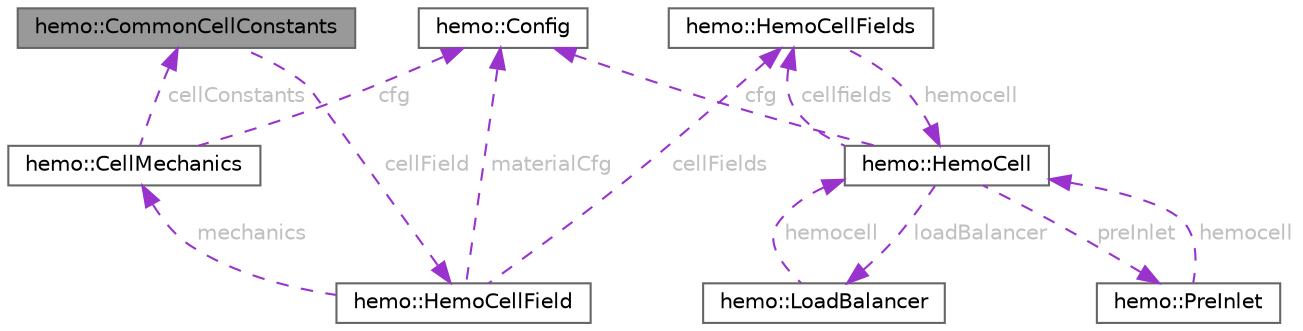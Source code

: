 digraph "hemo::CommonCellConstants"
{
 // LATEX_PDF_SIZE
  bgcolor="transparent";
  edge [fontname=Helvetica,fontsize=10,labelfontname=Helvetica,labelfontsize=10];
  node [fontname=Helvetica,fontsize=10,shape=box,height=0.2,width=0.4];
  Node1 [id="Node000001",label="hemo::CommonCellConstants",height=0.2,width=0.4,color="gray40", fillcolor="grey60", style="filled", fontcolor="black",tooltip=" "];
  Node2 -> Node1 [id="edge1_Node000001_Node000002",dir="back",color="darkorchid3",style="dashed",tooltip=" ",label=" cellField",fontcolor="grey" ];
  Node2 [id="Node000002",label="hemo::HemoCellField",height=0.2,width=0.4,color="gray40", fillcolor="white", style="filled",URL="$classhemo_1_1HemoCellField.html",tooltip=" "];
  Node3 -> Node2 [id="edge2_Node000002_Node000003",dir="back",color="darkorchid3",style="dashed",tooltip=" ",label=" cellFields",fontcolor="grey" ];
  Node3 [id="Node000003",label="hemo::HemoCellFields",height=0.2,width=0.4,color="gray40", fillcolor="white", style="filled",URL="$classhemo_1_1HemoCellFields.html",tooltip=" "];
  Node4 -> Node3 [id="edge3_Node000003_Node000004",dir="back",color="darkorchid3",style="dashed",tooltip=" ",label=" hemocell",fontcolor="grey" ];
  Node4 [id="Node000004",label="hemo::HemoCell",height=0.2,width=0.4,color="gray40", fillcolor="white", style="filled",URL="$classhemo_1_1HemoCell.html",tooltip=" "];
  Node5 -> Node4 [id="edge4_Node000004_Node000005",dir="back",color="darkorchid3",style="dashed",tooltip=" ",label=" preInlet",fontcolor="grey" ];
  Node5 [id="Node000005",label="hemo::PreInlet",height=0.2,width=0.4,color="gray40", fillcolor="white", style="filled",URL="$classhemo_1_1PreInlet.html",tooltip=" "];
  Node4 -> Node5 [id="edge5_Node000005_Node000004",dir="back",color="darkorchid3",style="dashed",tooltip=" ",label=" hemocell",fontcolor="grey" ];
  Node6 -> Node4 [id="edge6_Node000004_Node000006",dir="back",color="darkorchid3",style="dashed",tooltip=" ",label=" loadBalancer",fontcolor="grey" ];
  Node6 [id="Node000006",label="hemo::LoadBalancer",height=0.2,width=0.4,color="gray40", fillcolor="white", style="filled",URL="$classhemo_1_1LoadBalancer.html",tooltip=" "];
  Node4 -> Node6 [id="edge7_Node000006_Node000004",dir="back",color="darkorchid3",style="dashed",tooltip=" ",label=" hemocell",fontcolor="grey" ];
  Node7 -> Node4 [id="edge8_Node000004_Node000007",dir="back",color="darkorchid3",style="dashed",tooltip=" ",label=" cfg",fontcolor="grey" ];
  Node7 [id="Node000007",label="hemo::Config",height=0.2,width=0.4,color="gray40", fillcolor="white", style="filled",URL="$classhemo_1_1Config.html",tooltip=" "];
  Node3 -> Node4 [id="edge9_Node000004_Node000003",dir="back",color="darkorchid3",style="dashed",tooltip=" ",label=" cellfields",fontcolor="grey" ];
  Node7 -> Node2 [id="edge10_Node000002_Node000007",dir="back",color="darkorchid3",style="dashed",tooltip=" ",label=" materialCfg",fontcolor="grey" ];
  Node8 -> Node2 [id="edge11_Node000002_Node000008",dir="back",color="darkorchid3",style="dashed",tooltip=" ",label=" mechanics",fontcolor="grey" ];
  Node8 [id="Node000008",label="hemo::CellMechanics",height=0.2,width=0.4,color="gray40", fillcolor="white", style="filled",URL="$classhemo_1_1CellMechanics.html",tooltip=" "];
  Node1 -> Node8 [id="edge12_Node000008_Node000001",dir="back",color="darkorchid3",style="dashed",tooltip=" ",label=" cellConstants",fontcolor="grey" ];
  Node7 -> Node8 [id="edge13_Node000008_Node000007",dir="back",color="darkorchid3",style="dashed",tooltip=" ",label=" cfg",fontcolor="grey" ];
}
